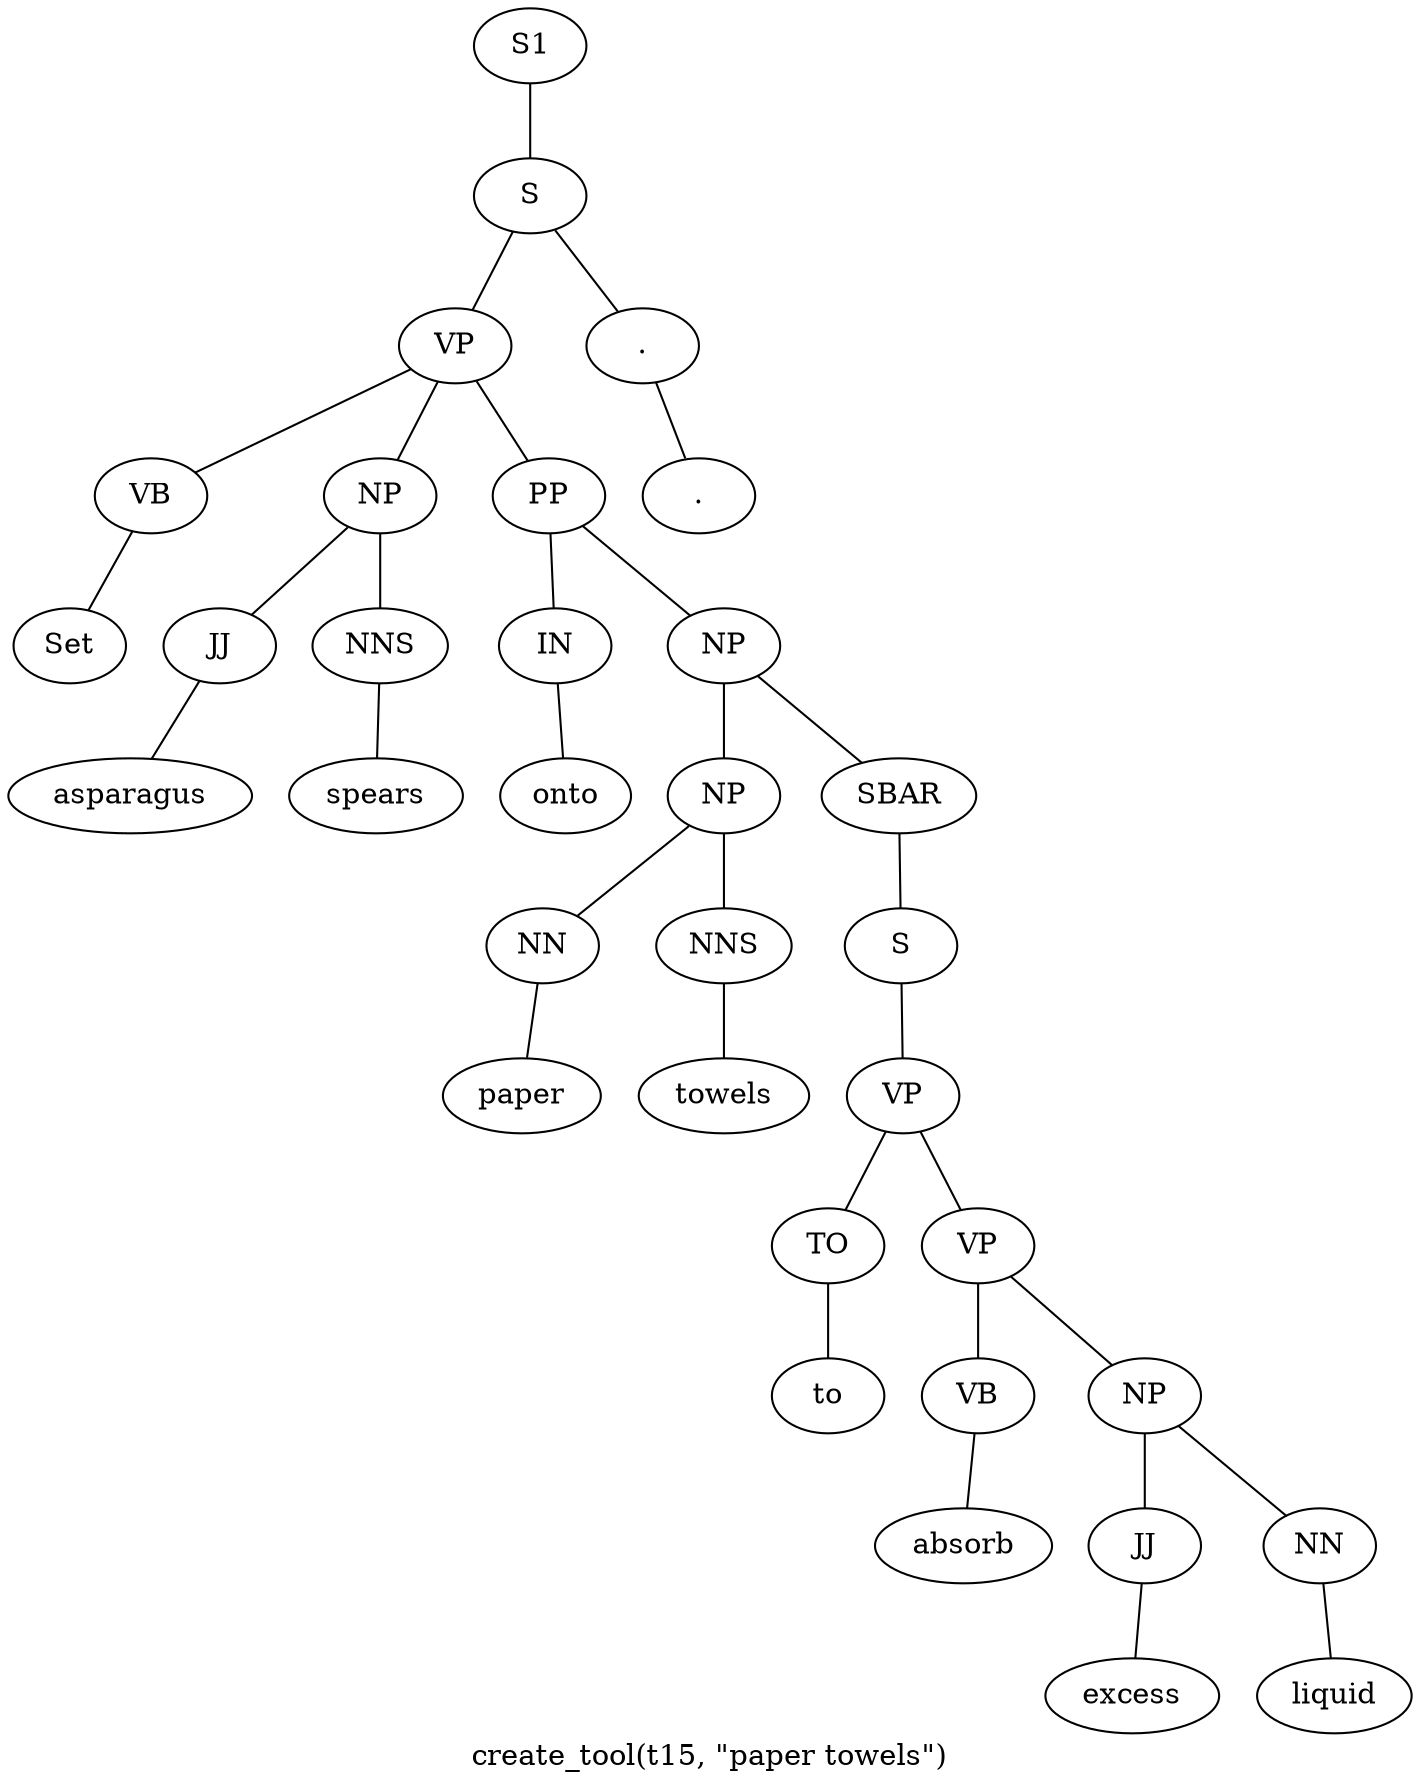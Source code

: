 graph SyntaxGraph {
	label = "create_tool(t15, \"paper towels\")";
	Node0 [label="S1"];
	Node1 [label="S"];
	Node2 [label="VP"];
	Node3 [label="VB"];
	Node4 [label="Set"];
	Node5 [label="NP"];
	Node6 [label="JJ"];
	Node7 [label="asparagus"];
	Node8 [label="NNS"];
	Node9 [label="spears"];
	Node10 [label="PP"];
	Node11 [label="IN"];
	Node12 [label="onto"];
	Node13 [label="NP"];
	Node14 [label="NP"];
	Node15 [label="NN"];
	Node16 [label="paper"];
	Node17 [label="NNS"];
	Node18 [label="towels"];
	Node19 [label="SBAR"];
	Node20 [label="S"];
	Node21 [label="VP"];
	Node22 [label="TO"];
	Node23 [label="to"];
	Node24 [label="VP"];
	Node25 [label="VB"];
	Node26 [label="absorb"];
	Node27 [label="NP"];
	Node28 [label="JJ"];
	Node29 [label="excess"];
	Node30 [label="NN"];
	Node31 [label="liquid"];
	Node32 [label="."];
	Node33 [label="."];

	Node0 -- Node1;
	Node1 -- Node2;
	Node1 -- Node32;
	Node2 -- Node3;
	Node2 -- Node5;
	Node2 -- Node10;
	Node3 -- Node4;
	Node5 -- Node6;
	Node5 -- Node8;
	Node6 -- Node7;
	Node8 -- Node9;
	Node10 -- Node11;
	Node10 -- Node13;
	Node11 -- Node12;
	Node13 -- Node14;
	Node13 -- Node19;
	Node14 -- Node15;
	Node14 -- Node17;
	Node15 -- Node16;
	Node17 -- Node18;
	Node19 -- Node20;
	Node20 -- Node21;
	Node21 -- Node22;
	Node21 -- Node24;
	Node22 -- Node23;
	Node24 -- Node25;
	Node24 -- Node27;
	Node25 -- Node26;
	Node27 -- Node28;
	Node27 -- Node30;
	Node28 -- Node29;
	Node30 -- Node31;
	Node32 -- Node33;
}